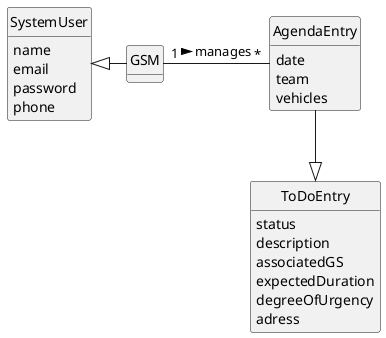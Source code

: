 \@startuml
skinparam monochrome true
skinparam packageStyle rectangle
skinparam shadowing false



skinparam classAttributeIconSize 0

hide circle
hide methods


class SystemUser {
    name
    email
    password
    phone

}
class GSM {

}

class AgendaEntry {
    date
    team
    vehicles
}

class ToDoEntry {
        status
        description
        associatedGS
        expectedDuration
        degreeOfUrgency
        adress


}

GSM "1" - "*" AgendaEntry : manages >
SystemUser <|- GSM
AgendaEntry --|> ToDoEntry


@enduml
